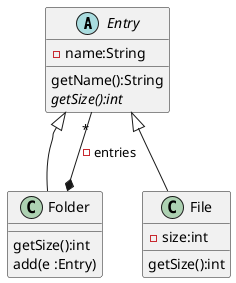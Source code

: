 @startuml

abstract class Entry {
  -name:String
  getName():String
  {abstract} getSize():int
  'pathName():String
}

class Folder {
  getSize():int
  add(e :Entry)
}

class File {
  -size:int
  getSize():int
}

Folder *-- "*" Entry : -entries
Entry <|-- File
Entry <|-- Folder :"     "


@enduml